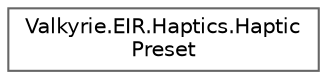 digraph "Graphical Class Hierarchy"
{
 // LATEX_PDF_SIZE
  bgcolor="transparent";
  edge [fontname=Helvetica,fontsize=10,labelfontname=Helvetica,labelfontsize=10];
  node [fontname=Helvetica,fontsize=10,shape=box,height=0.2,width=0.4];
  rankdir="LR";
  Node0 [id="Node000000",label="Valkyrie.EIR.Haptics.Haptic\lPreset",height=0.2,width=0.4,color="grey40", fillcolor="white", style="filled",URL="$d6/dbb/class_valkyrie_1_1_e_i_r_1_1_haptics_1_1_haptic_preset.html",tooltip="A series of segments and segments which dictate what intensities a HapticPresetRunner should output w..."];
}
